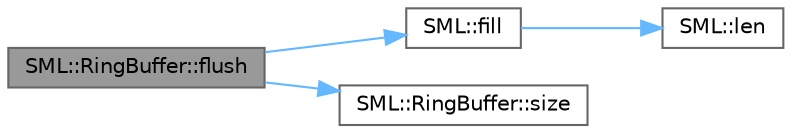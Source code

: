 digraph "SML::RingBuffer::flush"
{
 // LATEX_PDF_SIZE
  bgcolor="transparent";
  edge [fontname=Helvetica,fontsize=10,labelfontname=Helvetica,labelfontsize=10];
  node [fontname=Helvetica,fontsize=10,shape=box,height=0.2,width=0.4];
  rankdir="LR";
  Node1 [id="Node000001",label="SML::RingBuffer::flush",height=0.2,width=0.4,color="gray40", fillcolor="grey60", style="filled", fontcolor="black",tooltip="Flush all data from ring buffer."];
  Node1 -> Node2 [id="edge1_Node000001_Node000002",color="steelblue1",style="solid",tooltip=" "];
  Node2 [id="Node000002",label="SML::fill",height=0.2,width=0.4,color="grey40", fillcolor="white", style="filled",URL="$group___s_m_l.html#ga3561fba48e92dde5432b6bde26762707",tooltip="Fill len bytes from address with value."];
  Node2 -> Node3 [id="edge2_Node000002_Node000003",color="steelblue1",style="solid",tooltip=" "];
  Node3 [id="Node000003",label="SML::len",height=0.2,width=0.4,color="grey40", fillcolor="white", style="filled",URL="$group___s_m_l.html#ga2f1fe38b0f0a4e8e04a1b8cbe83fc0e9",tooltip="Find length of input C-string."];
  Node1 -> Node4 [id="edge3_Node000001_Node000004",color="steelblue1",style="solid",tooltip=" "];
  Node4 [id="Node000004",label="SML::RingBuffer::size",height=0.2,width=0.4,color="grey40", fillcolor="white", style="filled",URL="$group___s_m_l.html#gaeeee0cd4f7f9d60948b22863bb5a160a",tooltip="Get ring buffer size in data slots."];
}
